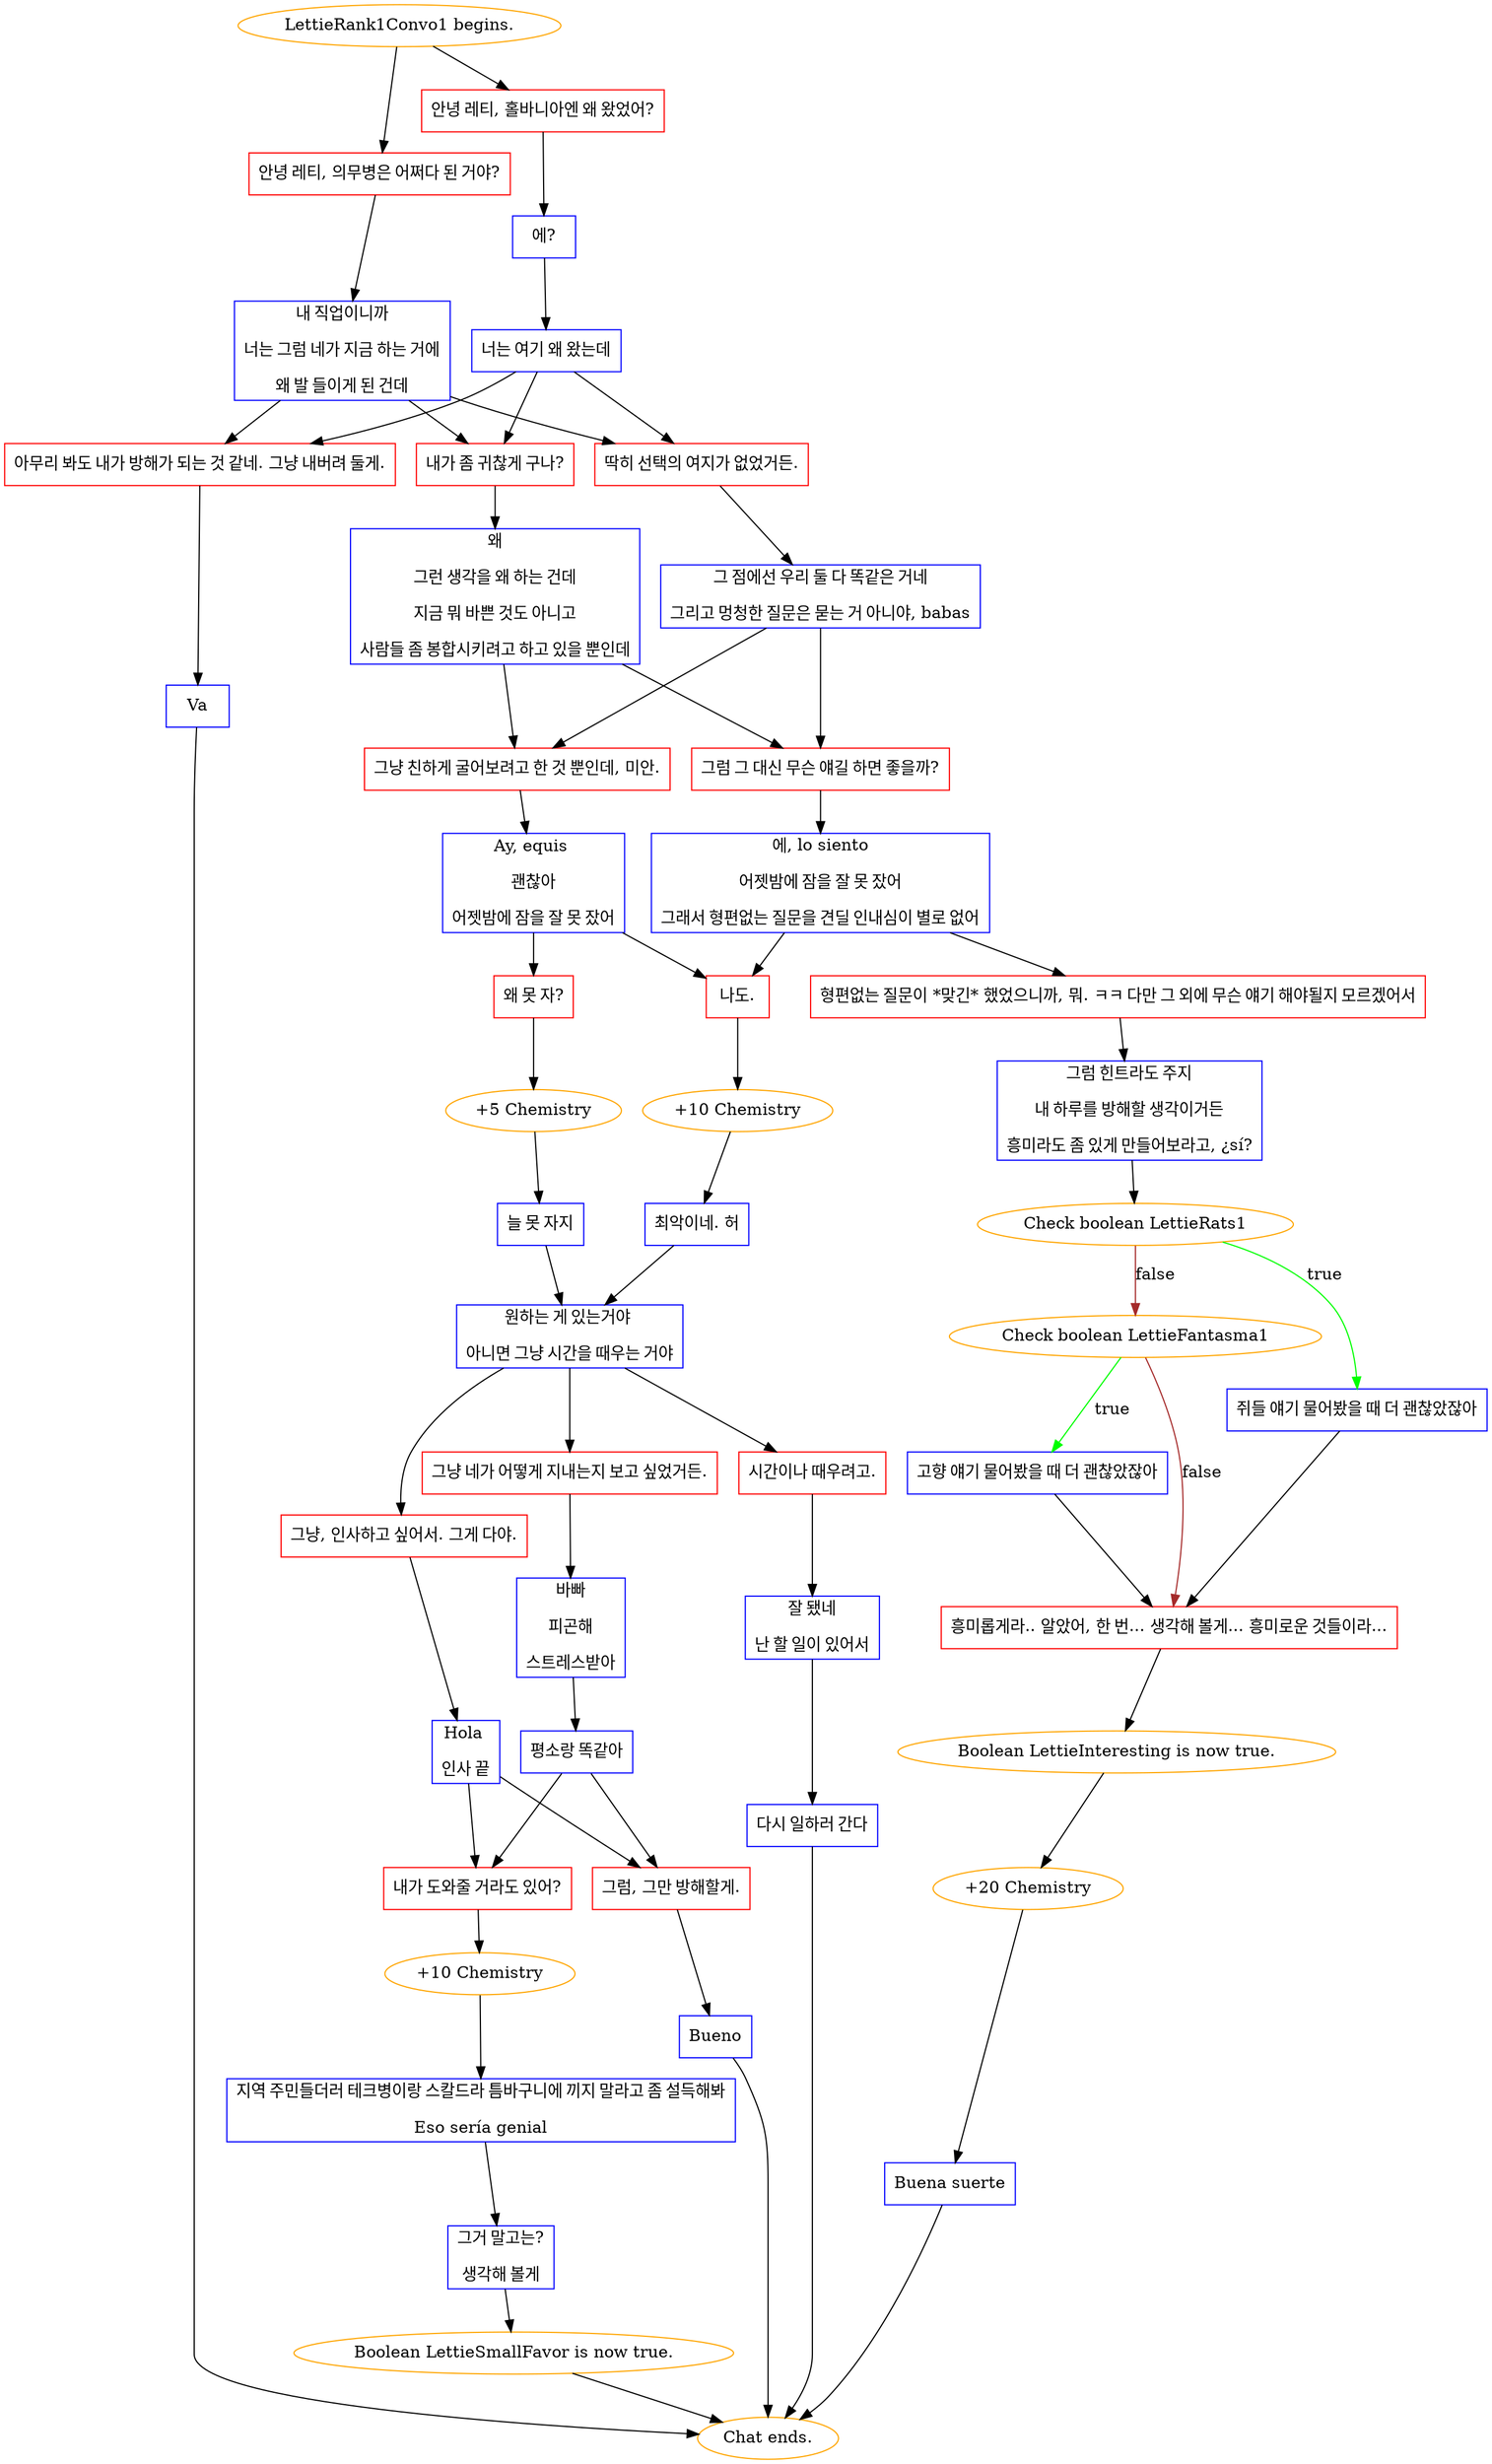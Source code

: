 digraph {
	"LettieRank1Convo1 begins." [color=orange];
		"LettieRank1Convo1 begins." -> j2133074719;
		"LettieRank1Convo1 begins." -> j1794023948;
	j2133074719 [label="안녕 레티, 의무병은 어쩌다 된 거야?",shape=box,color=red];
		j2133074719 -> j3706389332;
	j1794023948 [label="안녕 레티, 홀바니아엔 왜 왔었어?",shape=box,color=red];
		j1794023948 -> j3191297409;
	j3706389332 [label="내 직업이니까
너는 그럼 네가 지금 하는 거에
왜 발 들이게 된 건데",shape=box,color=blue];
		j3706389332 -> j981809088;
		j3706389332 -> j1597995638;
		j3706389332 -> j1330540086;
	j3191297409 [label="에?",shape=box,color=blue];
		j3191297409 -> j3242085828;
	j981809088 [label="딱히 선택의 여지가 없었거든.",shape=box,color=red];
		j981809088 -> j1131062735;
	j1597995638 [label="내가 좀 귀찮게 구나?",shape=box,color=red];
		j1597995638 -> j528594285;
	j1330540086 [label="아무리 봐도 내가 방해가 되는 것 같네. 그냥 내버려 둘게.",shape=box,color=red];
		j1330540086 -> j2547240352;
	j3242085828 [label="너는 여기 왜 왔는데",shape=box,color=blue];
		j3242085828 -> j981809088;
		j3242085828 -> j1597995638;
		j3242085828 -> j1330540086;
	j1131062735 [label="그 점에선 우리 둘 다 똑같은 거네
그리고 멍청한 질문은 묻는 거 아니야, babas",shape=box,color=blue];
		j1131062735 -> j429571549;
		j1131062735 -> j2095185683;
	j528594285 [label="왜
그런 생각을 왜 하는 건데
지금 뭐 바쁜 것도 아니고
사람들 좀 봉합시키려고 하고 있을 뿐인데",shape=box,color=blue];
		j528594285 -> j2095185683;
		j528594285 -> j429571549;
	j2547240352 [label="Va",shape=box,color=blue];
		j2547240352 -> "Chat ends.";
	j429571549 [label="그럼 그 대신 무슨 얘길 하면 좋을까?",shape=box,color=red];
		j429571549 -> j894996180;
	j2095185683 [label="그냥 친하게 굴어보려고 한 것 뿐인데, 미안.",shape=box,color=red];
		j2095185683 -> j1603654856;
	"Chat ends." [color=orange];
	j894996180 [label="에, lo siento
어젯밤에 잠을 잘 못 잤어
그래서 형편없는 질문을 견딜 인내심이 별로 없어",shape=box,color=blue];
		j894996180 -> j2099596341;
		j894996180 -> j1792606918;
	j1603654856 [label="Ay, equis 
괜찮아
어젯밤에 잠을 잘 못 잤어",shape=box,color=blue];
		j1603654856 -> j3677598608;
		j1603654856 -> j2099596341;
	j2099596341 [label="나도.",shape=box,color=red];
		j2099596341 -> j2426922896;
	j1792606918 [label="형편없는 질문이 *맞긴* 했었으니까, 뭐. ㅋㅋ 다만 그 외에 무슨 얘기 해야될지 모르겠어서",shape=box,color=red];
		j1792606918 -> j1941709618;
	j3677598608 [label="왜 못 자?",shape=box,color=red];
		j3677598608 -> j2929431016;
	j2426922896 [label="+10 Chemistry",color=orange];
		j2426922896 -> j487509294;
	j1941709618 [label="그럼 힌트라도 주지
내 하루를 방해할 생각이거든
흥미라도 좀 있게 만들어보라고, ¿sí?",shape=box,color=blue];
		j1941709618 -> j509805292;
	j2929431016 [label="+5 Chemistry",color=orange];
		j2929431016 -> j2501908806;
	j487509294 [label="최악이네. 허",shape=box,color=blue];
		j487509294 -> j406948127;
	j509805292 [label="Check boolean LettieRats1",color=orange];
		j509805292 -> j80360428 [label=true,color=green];
		j509805292 -> j2015007616 [label=false,color=brown];
	j2501908806 [label="늘 못 자지",shape=box,color=blue];
		j2501908806 -> j406948127;
	j406948127 [label="원하는 게 있는거야 
아니면 그냥 시간을 때우는 거야",shape=box,color=blue];
		j406948127 -> j798434329;
		j406948127 -> j575458791;
		j406948127 -> j475248419;
	j80360428 [label="쥐들 얘기 물어봤을 때 더 괜찮았잖아",shape=box,color=blue];
		j80360428 -> j2585016180;
	j2015007616 [label="Check boolean LettieFantasma1",color=orange];
		j2015007616 -> j1824644145 [label=true,color=green];
		j2015007616 -> j2585016180 [label=false,color=brown];
	j798434329 [label="그냥, 인사하고 싶어서. 그게 다야.",shape=box,color=red];
		j798434329 -> j2895799030;
	j575458791 [label="그냥 네가 어떻게 지내는지 보고 싶었거든.",shape=box,color=red];
		j575458791 -> j4094367263;
	j475248419 [label="시간이나 때우려고.",shape=box,color=red];
		j475248419 -> j1325671545;
	j2585016180 [label="흥미롭게라.. 알았어, 한 번... 생각해 볼게... 흥미로운 것들이라...",shape=box,color=red];
		j2585016180 -> j2179501014;
	j1824644145 [label="고향 얘기 물어봤을 때 더 괜찮았잖아",shape=box,color=blue];
		j1824644145 -> j2585016180;
	j2895799030 [label="Hola 
인사 끝",shape=box,color=blue];
		j2895799030 -> j1437150804;
		j2895799030 -> j1271971789;
	j4094367263 [label="바빠
피곤해
스트레스받아",shape=box,color=blue];
		j4094367263 -> j1396471079;
	j1325671545 [label="잘 됐네
난 할 일이 있어서",shape=box,color=blue];
		j1325671545 -> j4105130082;
	j2179501014 [label="Boolean LettieInteresting is now true.",color=orange];
		j2179501014 -> j1780676929;
	j1437150804 [label="그럼, 그만 방해할게.",shape=box,color=red];
		j1437150804 -> j3748645904;
	j1271971789 [label="내가 도와줄 거라도 있어?",shape=box,color=red];
		j1271971789 -> j1565122795;
	j1396471079 [label="평소랑 똑같아",shape=box,color=blue];
		j1396471079 -> j1271971789;
		j1396471079 -> j1437150804;
	j4105130082 [label="다시 일하러 간다",shape=box,color=blue];
		j4105130082 -> "Chat ends.";
	j1780676929 [label="+20 Chemistry",color=orange];
		j1780676929 -> j1368267468;
	j3748645904 [label="Bueno",shape=box,color=blue];
		j3748645904 -> "Chat ends.";
	j1565122795 [label="+10 Chemistry",color=orange];
		j1565122795 -> j1087726795;
	j1368267468 [label="Buena suerte",shape=box,color=blue];
		j1368267468 -> "Chat ends.";
	j1087726795 [label="지역 주민들더러 테크병이랑 스칼드라 틈바구니에 끼지 말라고 좀 설득해봐
Eso sería genial",shape=box,color=blue];
		j1087726795 -> j974803589;
	j974803589 [label="그거 말고는?
생각해 볼게",shape=box,color=blue];
		j974803589 -> j2570747018;
	j2570747018 [label="Boolean LettieSmallFavor is now true.",color=orange];
		j2570747018 -> "Chat ends.";
}